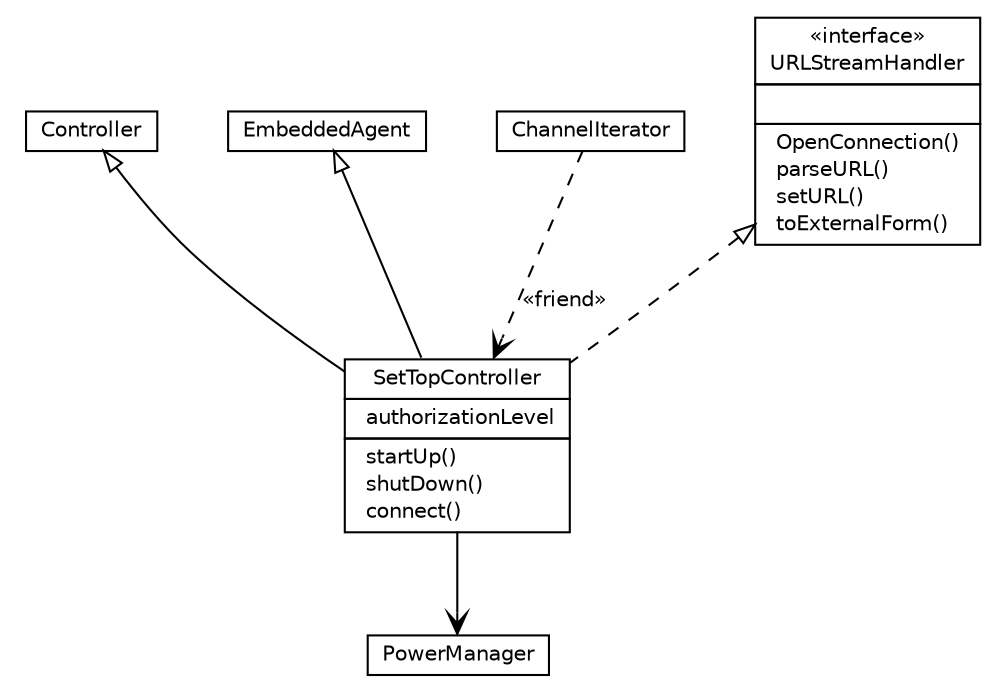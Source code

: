 #!/usr/local/bin/dot
#
# Class diagram 
# Generated by UmlGraph version 4.1 (http://www.spinellis.gr/sw/umlgraph)
#

digraph G {
	edge [fontname="Helvetica",fontsize=10,labelfontname="Helvetica",labelfontsize=10];
	node [fontname="Helvetica",fontsize=10,shape=plaintext];
	// Controller
	c5 [label=<<table border="0" cellborder="1" cellspacing="0" cellpadding="2" port="p"><tr><td><table border="0" cellspacing="0" cellpadding="1"><tr><td> Controller </td></tr></table></td></tr></table>>, fontname="Helvetica", fontcolor="black", fontsize=10.0];
	// EmbeddedAgent
	c6 [label=<<table border="0" cellborder="1" cellspacing="0" cellpadding="2" port="p"><tr><td><table border="0" cellspacing="0" cellpadding="1"><tr><td> EmbeddedAgent </td></tr></table></td></tr></table>>, fontname="Helvetica", fontcolor="black", fontsize=10.0];
	// PowerManager
	c7 [label=<<table border="0" cellborder="1" cellspacing="0" cellpadding="2" port="p"><tr><td><table border="0" cellspacing="0" cellpadding="1"><tr><td> PowerManager </td></tr></table></td></tr></table>>, fontname="Helvetica", fontcolor="black", fontsize=10.0];
	// SetTopController
	c8 [label=<<table border="0" cellborder="1" cellspacing="0" cellpadding="2" port="p"><tr><td><table border="0" cellspacing="0" cellpadding="1"><tr><td> SetTopController </td></tr></table></td></tr><tr><td><table border="0" cellspacing="0" cellpadding="1"><tr><td align="left">  authorizationLevel </td></tr></table></td></tr><tr><td><table border="0" cellspacing="0" cellpadding="1"><tr><td align="left">  startUp() </td></tr><tr><td align="left">  shutDown() </td></tr><tr><td align="left">  connect() </td></tr></table></td></tr></table>>, fontname="Helvetica", fontcolor="black", fontsize=10.0];
	// ChannelIterator
	c9 [label=<<table border="0" cellborder="1" cellspacing="0" cellpadding="2" port="p"><tr><td><table border="0" cellspacing="0" cellpadding="1"><tr><td> ChannelIterator </td></tr></table></td></tr></table>>, fontname="Helvetica", fontcolor="black", fontsize=10.0];
	// URLStreamHandler
	c10 [label=<<table border="0" cellborder="1" cellspacing="0" cellpadding="2" port="p"><tr><td><table border="0" cellspacing="0" cellpadding="1"><tr><td> &laquo;interface&raquo; </td></tr><tr><td> URLStreamHandler </td></tr></table></td></tr><tr><td><table border="0" cellspacing="0" cellpadding="1"><tr><td align="left">  </td></tr></table></td></tr><tr><td><table border="0" cellspacing="0" cellpadding="1"><tr><td align="left">  OpenConnection() </td></tr><tr><td align="left">  parseURL() </td></tr><tr><td align="left">  setURL() </td></tr><tr><td align="left">  toExternalForm() </td></tr></table></td></tr></table>>, fontname="Helvetica", fontcolor="black", fontsize=10.0];
	//SetTopController extends Controller
	c5:p -> c8:p [dir=back,arrowtail=empty];
	//SetTopController extends EmbeddedAgent
	c6:p -> c8:p [dir=back,arrowtail=empty];
	c10:p -> c8:p [dir=back,arrowtail=empty,style=dashed];	//SetTopController implements URLStreamHandler
	// SetTopController navassoc PowerManager
	c8:p -> c7:p [taillabel="", label="", headlabel="", fontname="Helvetica", fontcolor="black", fontsize=10.0, color="black", arrowhead=open];
	// ChannelIterator depend SetTopController
	c9:p -> c8:p [taillabel="", label="&laquo;friend&raquo;", headlabel="", fontname="Helvetica", fontcolor="black", fontsize=10.0, color="black", arrowhead=open, style=dashed];
}

